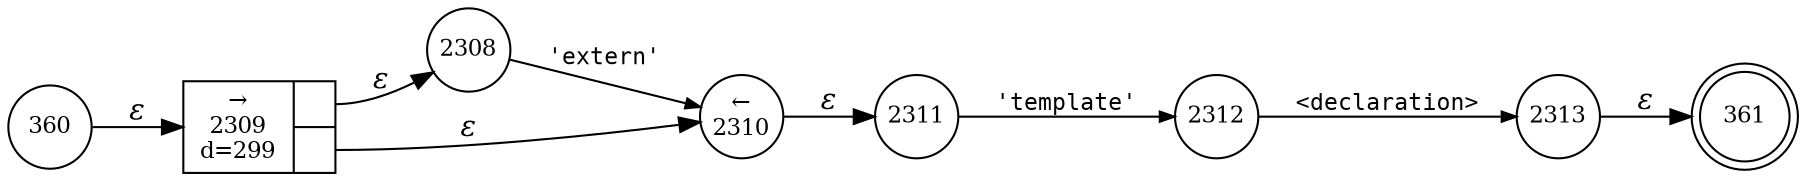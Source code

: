 digraph ATN {
rankdir=LR;
s361[fontsize=11, label="361", shape=doublecircle, fixedsize=true, width=.6];
s2308[fontsize=11,label="2308", shape=circle, fixedsize=true, width=.55, peripheries=1];
s2309[fontsize=11,label="{&rarr;\n2309\nd=299|{<p0>|<p1>}}", shape=record, fixedsize=false, peripheries=1];
s2310[fontsize=11,label="&larr;\n2310", shape=circle, fixedsize=true, width=.55, peripheries=1];
s2311[fontsize=11,label="2311", shape=circle, fixedsize=true, width=.55, peripheries=1];
s360[fontsize=11,label="360", shape=circle, fixedsize=true, width=.55, peripheries=1];
s2312[fontsize=11,label="2312", shape=circle, fixedsize=true, width=.55, peripheries=1];
s2313[fontsize=11,label="2313", shape=circle, fixedsize=true, width=.55, peripheries=1];
s360 -> s2309 [fontname="Times-Italic", label="&epsilon;"];
s2309:p0 -> s2308 [fontname="Times-Italic", label="&epsilon;"];
s2309:p1 -> s2310 [fontname="Times-Italic", label="&epsilon;"];
s2308 -> s2310 [fontsize=11, fontname="Courier", arrowsize=.7, label = "'extern'", arrowhead = normal];
s2310 -> s2311 [fontname="Times-Italic", label="&epsilon;"];
s2311 -> s2312 [fontsize=11, fontname="Courier", arrowsize=.7, label = "'template'", arrowhead = normal];
s2312 -> s2313 [fontsize=11, fontname="Courier", arrowsize=.7, label = "<declaration>", arrowhead = normal];
s2313 -> s361 [fontname="Times-Italic", label="&epsilon;"];
}
